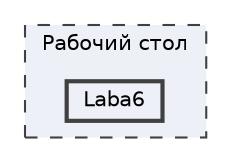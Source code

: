 digraph "C:/Users/kupco/OneDrive/Рабочий стол/Laba6"
{
 // LATEX_PDF_SIZE
  bgcolor="transparent";
  edge [fontname=Helvetica,fontsize=10,labelfontname=Helvetica,labelfontsize=10];
  node [fontname=Helvetica,fontsize=10,shape=box,height=0.2,width=0.4];
  compound=true
  subgraph clusterdir_127ecfa93bd340c0b2907ee21c7e1b5d {
    graph [ bgcolor="#edf0f7", pencolor="grey25", label="Рабочий стол", fontname=Helvetica,fontsize=10 style="filled,dashed", URL="dir_127ecfa93bd340c0b2907ee21c7e1b5d.html",tooltip=""]
  dir_2f6c53eedde145351906fb8f0eaa29d9 [label="Laba6", fillcolor="#edf0f7", color="grey25", style="filled,bold", URL="dir_2f6c53eedde145351906fb8f0eaa29d9.html",tooltip=""];
  }
}
